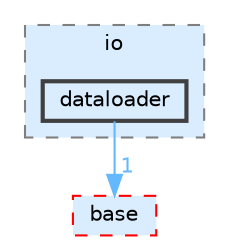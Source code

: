 digraph "src/include/cpp-toolbox/io/dataloader"
{
 // LATEX_PDF_SIZE
  bgcolor="transparent";
  edge [fontname=Helvetica,fontsize=10,labelfontname=Helvetica,labelfontsize=10];
  node [fontname=Helvetica,fontsize=10,shape=box,height=0.2,width=0.4];
  compound=true
  subgraph clusterdir_0525589dda1abc1cfa65fd0da343267e {
    graph [ bgcolor="#daedff", pencolor="grey50", label="io", fontname=Helvetica,fontsize=10 style="filled,dashed", URL="dir_0525589dda1abc1cfa65fd0da343267e.html",tooltip=""]
  dir_98ff5159ab1abbc525b6e49eb1889c44 [label="dataloader", fillcolor="#daedff", color="grey25", style="filled,bold", URL="dir_98ff5159ab1abbc525b6e49eb1889c44.html",tooltip=""];
  }
  dir_175064ea02679cf4c3a50b5407502295 [label="base", fillcolor="#daedff", color="red", style="filled,dashed", URL="dir_175064ea02679cf4c3a50b5407502295.html",tooltip=""];
  dir_98ff5159ab1abbc525b6e49eb1889c44->dir_175064ea02679cf4c3a50b5407502295 [headlabel="1", labeldistance=1.5 headhref="dir_000005_000000.html" href="dir_000005_000000.html" color="steelblue1" fontcolor="steelblue1"];
}
